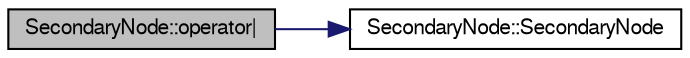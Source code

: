 digraph "SecondaryNode::operator|"
{
  edge [fontname="FreeSans",fontsize="10",labelfontname="FreeSans",labelfontsize="10"];
  node [fontname="FreeSans",fontsize="10",shape=record];
  rankdir="LR";
  Node1 [label="SecondaryNode::operator\|",height=0.2,width=0.4,color="black", fillcolor="grey75", style="filled", fontcolor="black"];
  Node1 -> Node2 [color="midnightblue",fontsize="10",style="solid",fontname="FreeSans"];
  Node2 [label="SecondaryNode::SecondaryNode",height=0.2,width=0.4,color="black", fillcolor="white", style="filled",URL="$class_secondary_node.html#ae70b5a7f1692f36757581bb9f27b4b2b"];
}
